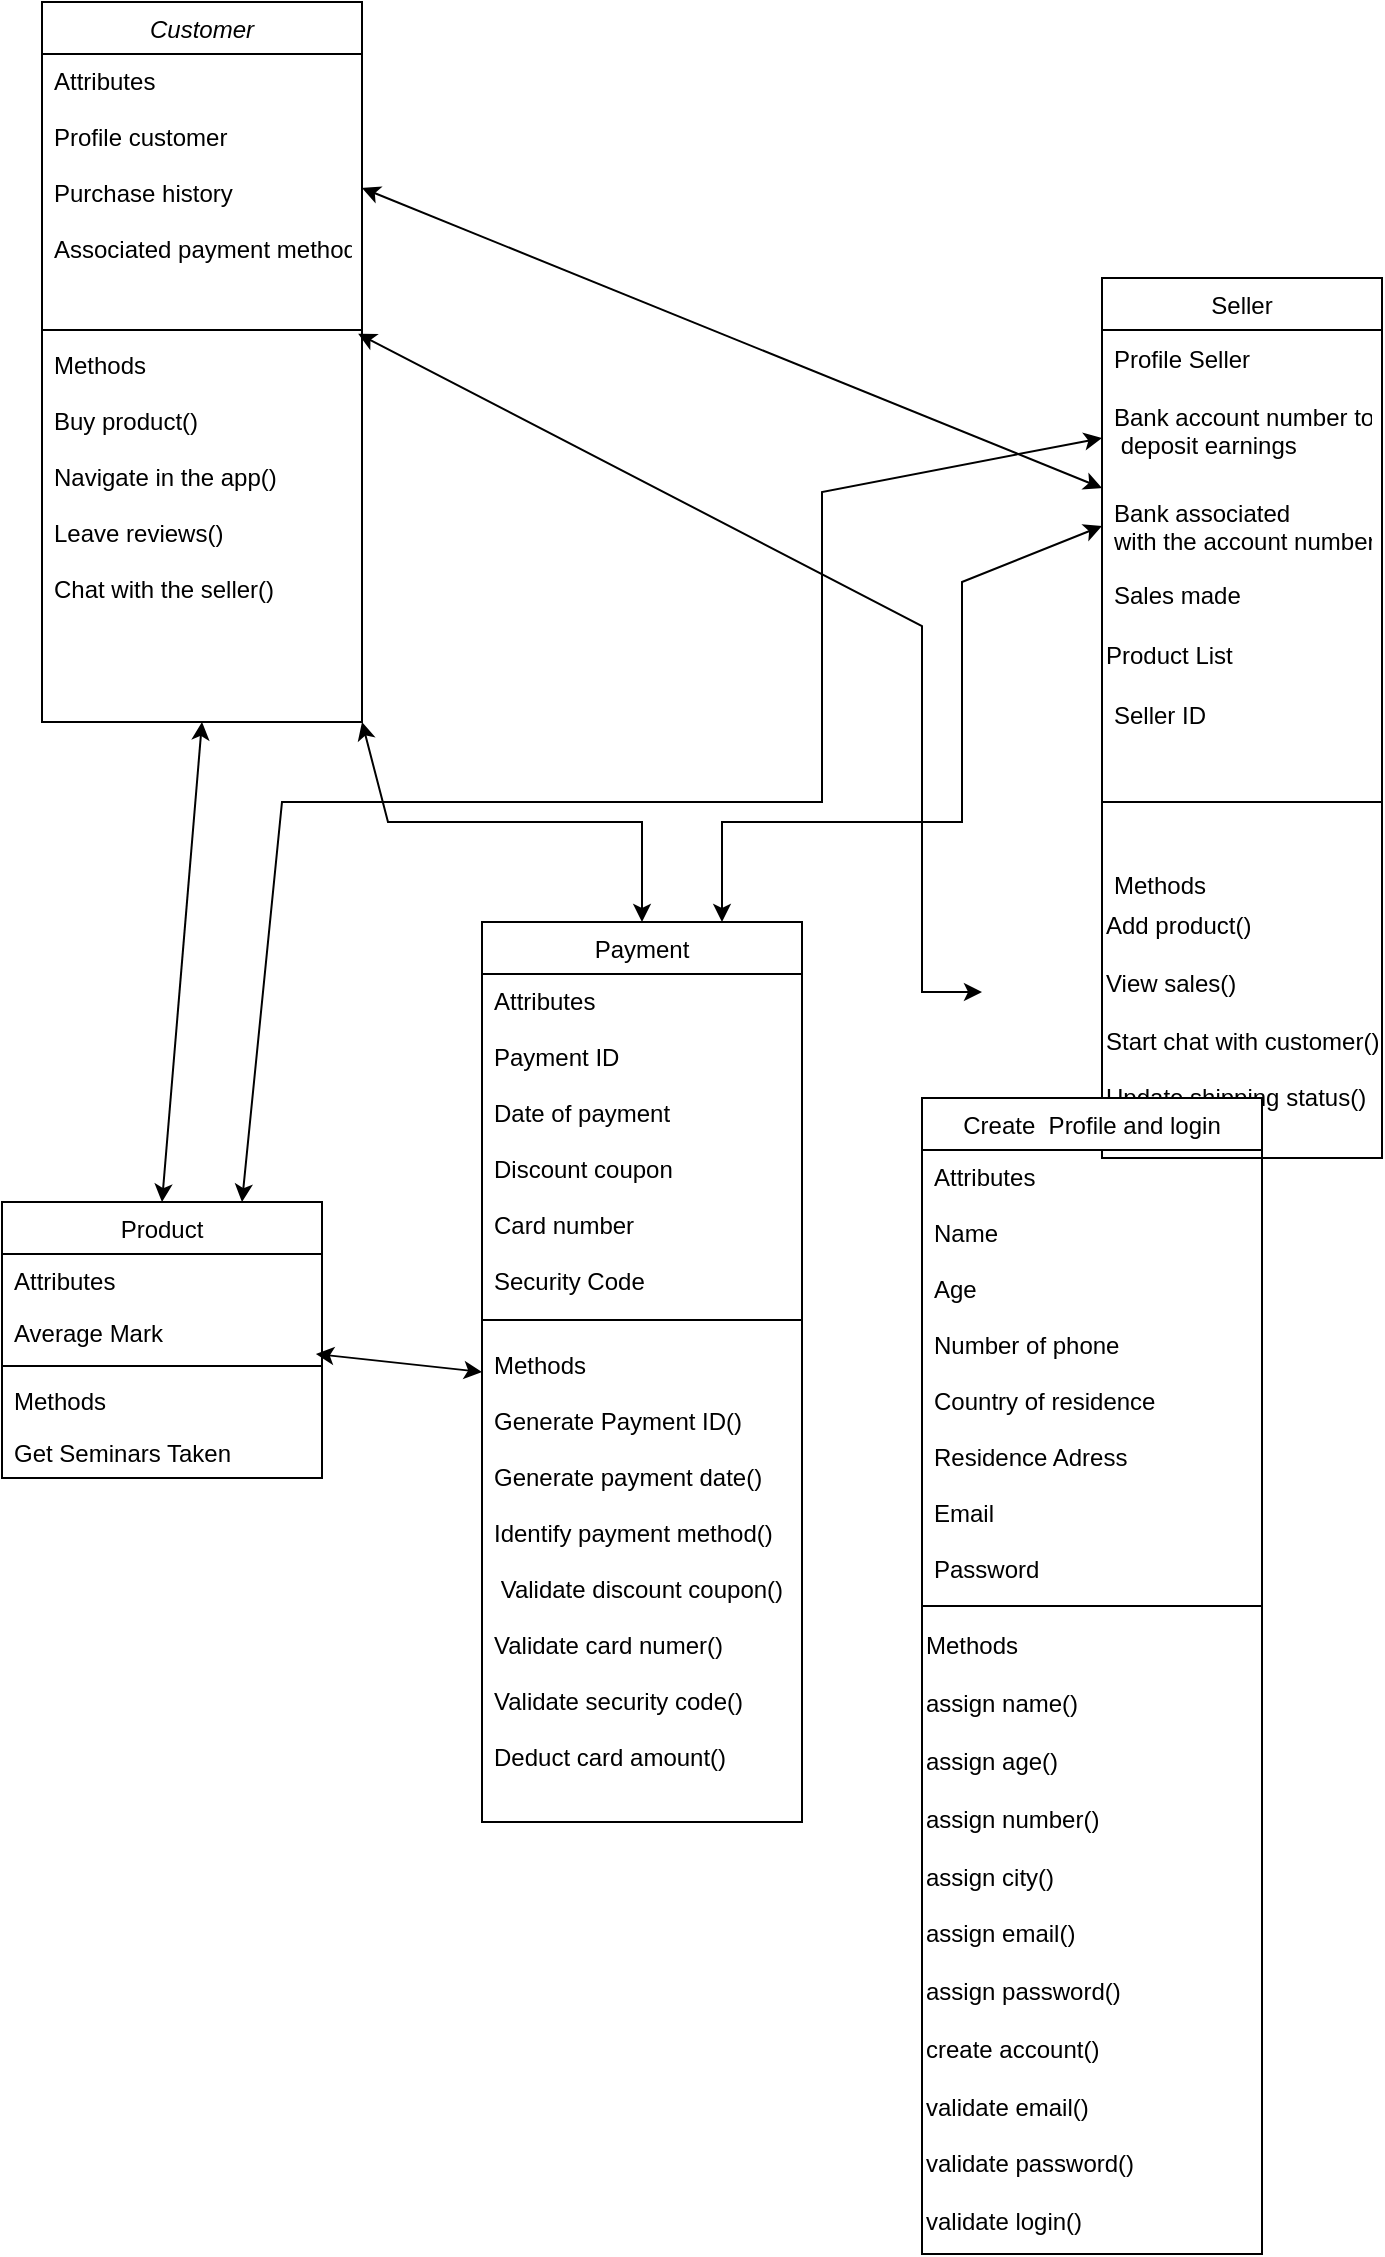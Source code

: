 <mxfile version="26.2.14">
  <diagram id="C5RBs43oDa-KdzZeNtuy" name="Page-1">
    <mxGraphModel dx="806" dy="1645" grid="1" gridSize="10" guides="1" tooltips="1" connect="1" arrows="1" fold="1" page="1" pageScale="1" pageWidth="827" pageHeight="1169" math="0" shadow="0">
      <root>
        <mxCell id="WIyWlLk6GJQsqaUBKTNV-0" />
        <mxCell id="WIyWlLk6GJQsqaUBKTNV-1" parent="WIyWlLk6GJQsqaUBKTNV-0" />
        <mxCell id="zkfFHV4jXpPFQw0GAbJ--0" value="Customer" style="swimlane;fontStyle=2;align=center;verticalAlign=top;childLayout=stackLayout;horizontal=1;startSize=26;horizontalStack=0;resizeParent=1;resizeLast=0;collapsible=1;marginBottom=0;rounded=0;shadow=0;strokeWidth=1;" parent="WIyWlLk6GJQsqaUBKTNV-1" vertex="1">
          <mxGeometry x="80" y="-130" width="160" height="360" as="geometry">
            <mxRectangle x="230" y="140" width="160" height="26" as="alternateBounds" />
          </mxGeometry>
        </mxCell>
        <mxCell id="zkfFHV4jXpPFQw0GAbJ--1" value="Attributes&#xa;&#xa;Profile customer&#xa;&#xa;Purchase history&#xa;&#xa;Associated payment method&#xa;&#xa;&#xa;&#xa;&#xa;" style="text;align=left;verticalAlign=top;spacingLeft=4;spacingRight=4;overflow=hidden;rotatable=0;points=[[0,0.5],[1,0.5]];portConstraint=eastwest;" parent="zkfFHV4jXpPFQw0GAbJ--0" vertex="1">
          <mxGeometry y="26" width="160" height="134" as="geometry" />
        </mxCell>
        <mxCell id="zkfFHV4jXpPFQw0GAbJ--4" value="" style="line;html=1;strokeWidth=1;align=left;verticalAlign=middle;spacingTop=-1;spacingLeft=3;spacingRight=3;rotatable=0;labelPosition=right;points=[];portConstraint=eastwest;" parent="zkfFHV4jXpPFQw0GAbJ--0" vertex="1">
          <mxGeometry y="160" width="160" height="8" as="geometry" />
        </mxCell>
        <mxCell id="zkfFHV4jXpPFQw0GAbJ--5" value="Methods&#xa;&#xa;Buy product()&#xa;&#xa;Navigate in the app()&#xa;&#xa;Leave reviews()&#xa;&#xa;Chat with the seller()&#xa;&#xa;" style="text;align=left;verticalAlign=top;spacingLeft=4;spacingRight=4;overflow=hidden;rotatable=0;points=[[0,0.5],[1,0.5]];portConstraint=eastwest;" parent="zkfFHV4jXpPFQw0GAbJ--0" vertex="1">
          <mxGeometry y="168" width="160" height="134" as="geometry" />
        </mxCell>
        <mxCell id="zkfFHV4jXpPFQw0GAbJ--6" value="Product" style="swimlane;fontStyle=0;align=center;verticalAlign=top;childLayout=stackLayout;horizontal=1;startSize=26;horizontalStack=0;resizeParent=1;resizeLast=0;collapsible=1;marginBottom=0;rounded=0;shadow=0;strokeWidth=1;" parent="WIyWlLk6GJQsqaUBKTNV-1" vertex="1">
          <mxGeometry x="60" y="470" width="160" height="138" as="geometry">
            <mxRectangle x="130" y="380" width="160" height="26" as="alternateBounds" />
          </mxGeometry>
        </mxCell>
        <mxCell id="zkfFHV4jXpPFQw0GAbJ--7" value="Attributes" style="text;align=left;verticalAlign=top;spacingLeft=4;spacingRight=4;overflow=hidden;rotatable=0;points=[[0,0.5],[1,0.5]];portConstraint=eastwest;" parent="zkfFHV4jXpPFQw0GAbJ--6" vertex="1">
          <mxGeometry y="26" width="160" height="26" as="geometry" />
        </mxCell>
        <mxCell id="zkfFHV4jXpPFQw0GAbJ--8" value="Average Mark" style="text;align=left;verticalAlign=top;spacingLeft=4;spacingRight=4;overflow=hidden;rotatable=0;points=[[0,0.5],[1,0.5]];portConstraint=eastwest;rounded=0;shadow=0;html=0;" parent="zkfFHV4jXpPFQw0GAbJ--6" vertex="1">
          <mxGeometry y="52" width="160" height="26" as="geometry" />
        </mxCell>
        <mxCell id="zkfFHV4jXpPFQw0GAbJ--9" value="" style="line;html=1;strokeWidth=1;align=left;verticalAlign=middle;spacingTop=-1;spacingLeft=3;spacingRight=3;rotatable=0;labelPosition=right;points=[];portConstraint=eastwest;" parent="zkfFHV4jXpPFQw0GAbJ--6" vertex="1">
          <mxGeometry y="78" width="160" height="8" as="geometry" />
        </mxCell>
        <mxCell id="zkfFHV4jXpPFQw0GAbJ--10" value="Methods" style="text;align=left;verticalAlign=top;spacingLeft=4;spacingRight=4;overflow=hidden;rotatable=0;points=[[0,0.5],[1,0.5]];portConstraint=eastwest;fontStyle=0" parent="zkfFHV4jXpPFQw0GAbJ--6" vertex="1">
          <mxGeometry y="86" width="160" height="26" as="geometry" />
        </mxCell>
        <mxCell id="zkfFHV4jXpPFQw0GAbJ--11" value="Get Seminars Taken" style="text;align=left;verticalAlign=top;spacingLeft=4;spacingRight=4;overflow=hidden;rotatable=0;points=[[0,0.5],[1,0.5]];portConstraint=eastwest;" parent="zkfFHV4jXpPFQw0GAbJ--6" vertex="1">
          <mxGeometry y="112" width="160" height="26" as="geometry" />
        </mxCell>
        <mxCell id="zkfFHV4jXpPFQw0GAbJ--13" value="Payment" style="swimlane;fontStyle=0;align=center;verticalAlign=top;childLayout=stackLayout;horizontal=1;startSize=26;horizontalStack=0;resizeParent=1;resizeLast=0;collapsible=1;marginBottom=0;rounded=0;shadow=0;strokeWidth=1;" parent="WIyWlLk6GJQsqaUBKTNV-1" vertex="1">
          <mxGeometry x="300" y="330" width="160" height="450" as="geometry">
            <mxRectangle x="340" y="380" width="170" height="26" as="alternateBounds" />
          </mxGeometry>
        </mxCell>
        <mxCell id="zkfFHV4jXpPFQw0GAbJ--14" value="Attributes&#xa;&#xa;Payment ID &#xa;&#xa;Date of payment&#xa;&#xa;Discount coupon&#xa;&#xa;Card number&#xa;&#xa;Security Code" style="text;align=left;verticalAlign=top;spacingLeft=4;spacingRight=4;overflow=hidden;rotatable=0;points=[[0,0.5],[1,0.5]];portConstraint=eastwest;" parent="zkfFHV4jXpPFQw0GAbJ--13" vertex="1">
          <mxGeometry y="26" width="160" height="164" as="geometry" />
        </mxCell>
        <mxCell id="zkfFHV4jXpPFQw0GAbJ--15" value="" style="line;html=1;strokeWidth=1;align=left;verticalAlign=middle;spacingTop=-1;spacingLeft=3;spacingRight=3;rotatable=0;labelPosition=right;points=[];portConstraint=eastwest;" parent="zkfFHV4jXpPFQw0GAbJ--13" vertex="1">
          <mxGeometry y="190" width="160" height="18" as="geometry" />
        </mxCell>
        <mxCell id="ri72hVkq9TnGS-etohJp-10" value="Methods&#xa;&#xa;Generate Payment ID() &#xa;&#xa;Generate payment date()&#xa;&#xa;Identify payment method()&#xa;&#xa; Validate discount coupon()&#xa;&#xa;Validate card numer()&#xa;&#xa;Validate security code()&#xa;&#xa;Deduct card amount()" style="text;align=left;verticalAlign=top;spacingLeft=4;spacingRight=4;overflow=hidden;rotatable=0;points=[[0,0.5],[1,0.5]];portConstraint=eastwest;" parent="zkfFHV4jXpPFQw0GAbJ--13" vertex="1">
          <mxGeometry y="208" width="160" height="242" as="geometry" />
        </mxCell>
        <mxCell id="zkfFHV4jXpPFQw0GAbJ--17" value="Seller" style="swimlane;fontStyle=0;align=center;verticalAlign=top;childLayout=stackLayout;horizontal=1;startSize=26;horizontalStack=0;resizeParent=1;resizeLast=0;collapsible=1;marginBottom=0;rounded=0;shadow=0;strokeWidth=1;" parent="WIyWlLk6GJQsqaUBKTNV-1" vertex="1">
          <mxGeometry x="610" y="8" width="140" height="440" as="geometry">
            <mxRectangle x="550" y="140" width="160" height="26" as="alternateBounds" />
          </mxGeometry>
        </mxCell>
        <mxCell id="hMOmFAutKiFjXkRdDynN-72" value="Profile Seller" style="text;strokeColor=none;fillColor=none;align=left;verticalAlign=middle;spacingLeft=4;spacingRight=4;overflow=hidden;points=[[0,0.5],[1,0.5]];portConstraint=eastwest;rotatable=0;whiteSpace=wrap;html=1;" parent="zkfFHV4jXpPFQw0GAbJ--17" vertex="1">
          <mxGeometry y="26" width="140" height="30" as="geometry" />
        </mxCell>
        <mxCell id="zkfFHV4jXpPFQw0GAbJ--20" value="Bank account number to&#xa; deposit earnings" style="text;align=left;verticalAlign=top;spacingLeft=4;spacingRight=4;overflow=hidden;rotatable=0;points=[[0,0.5],[1,0.5]];portConstraint=eastwest;rounded=0;shadow=0;html=0;" parent="zkfFHV4jXpPFQw0GAbJ--17" vertex="1">
          <mxGeometry y="56" width="140" height="48" as="geometry" />
        </mxCell>
        <mxCell id="zkfFHV4jXpPFQw0GAbJ--22" value="Bank associated &#xa;with the account number" style="text;align=left;verticalAlign=top;spacingLeft=4;spacingRight=4;overflow=hidden;rotatable=0;points=[[0,0.5],[1,0.5]];portConstraint=eastwest;rounded=0;shadow=0;html=0;" parent="zkfFHV4jXpPFQw0GAbJ--17" vertex="1">
          <mxGeometry y="104" width="140" height="40" as="geometry" />
        </mxCell>
        <mxCell id="hMOmFAutKiFjXkRdDynN-74" value="Sales made" style="text;strokeColor=none;fillColor=none;align=left;verticalAlign=middle;spacingLeft=4;spacingRight=4;overflow=hidden;points=[[0,0.5],[1,0.5]];portConstraint=eastwest;rotatable=0;whiteSpace=wrap;html=1;" parent="zkfFHV4jXpPFQw0GAbJ--17" vertex="1">
          <mxGeometry y="144" width="140" height="30" as="geometry" />
        </mxCell>
        <mxCell id="hMOmFAutKiFjXkRdDynN-76" value="Product List" style="text;html=1;align=left;verticalAlign=middle;resizable=0;points=[];autosize=1;strokeColor=none;fillColor=none;" parent="zkfFHV4jXpPFQw0GAbJ--17" vertex="1">
          <mxGeometry y="174" width="140" height="30" as="geometry" />
        </mxCell>
        <mxCell id="hMOmFAutKiFjXkRdDynN-77" value="Seller ID" style="text;strokeColor=none;fillColor=none;align=left;verticalAlign=middle;spacingLeft=4;spacingRight=4;overflow=hidden;points=[[0,0.5],[1,0.5]];portConstraint=eastwest;rotatable=0;whiteSpace=wrap;html=1;" parent="zkfFHV4jXpPFQw0GAbJ--17" vertex="1">
          <mxGeometry y="204" width="140" height="30" as="geometry" />
        </mxCell>
        <mxCell id="zkfFHV4jXpPFQw0GAbJ--23" value="" style="line;html=1;strokeWidth=1;align=left;verticalAlign=middle;spacingTop=-1;spacingLeft=3;spacingRight=3;rotatable=0;labelPosition=right;points=[];portConstraint=eastwest;" parent="zkfFHV4jXpPFQw0GAbJ--17" vertex="1">
          <mxGeometry y="234" width="140" height="56" as="geometry" />
        </mxCell>
        <mxCell id="zkfFHV4jXpPFQw0GAbJ--24" value="Methods" style="text;align=left;verticalAlign=top;spacingLeft=4;spacingRight=4;overflow=hidden;rotatable=0;points=[[0,0.5],[1,0.5]];portConstraint=eastwest;" parent="zkfFHV4jXpPFQw0GAbJ--17" vertex="1">
          <mxGeometry y="290" width="140" height="20" as="geometry" />
        </mxCell>
        <mxCell id="hMOmFAutKiFjXkRdDynN-70" value="Add product()&lt;div&gt;&lt;br&gt;View sales()&lt;/div&gt;&lt;div&gt;&lt;br&gt;Start chat with customer()&lt;/div&gt;&lt;div&gt;&lt;br&gt;&lt;/div&gt;&lt;div&gt;&lt;span style=&quot;background-color: transparent; color: light-dark(rgb(0, 0, 0), rgb(255, 255, 255));&quot;&gt;Update shipping status()&lt;/span&gt;&lt;/div&gt;" style="text;whiteSpace=wrap;html=1;" parent="zkfFHV4jXpPFQw0GAbJ--17" vertex="1">
          <mxGeometry y="310" width="140" height="110" as="geometry" />
        </mxCell>
        <mxCell id="hMOmFAutKiFjXkRdDynN-48" value="" style="endArrow=classic;startArrow=classic;html=1;rounded=0;exitX=0.5;exitY=0;exitDx=0;exitDy=0;entryX=0.5;entryY=1;entryDx=0;entryDy=0;" parent="WIyWlLk6GJQsqaUBKTNV-1" source="zkfFHV4jXpPFQw0GAbJ--6" target="zkfFHV4jXpPFQw0GAbJ--0" edge="1">
          <mxGeometry width="50" height="50" relative="1" as="geometry">
            <mxPoint x="370" y="260" as="sourcePoint" />
            <mxPoint x="140" y="320" as="targetPoint" />
          </mxGeometry>
        </mxCell>
        <mxCell id="hMOmFAutKiFjXkRdDynN-49" value="" style="endArrow=classic;startArrow=classic;html=1;rounded=0;entryX=0;entryY=0.025;entryDx=0;entryDy=0;exitX=1;exitY=0.5;exitDx=0;exitDy=0;entryPerimeter=0;" parent="WIyWlLk6GJQsqaUBKTNV-1" source="zkfFHV4jXpPFQw0GAbJ--1" target="zkfFHV4jXpPFQw0GAbJ--22" edge="1">
          <mxGeometry width="50" height="50" relative="1" as="geometry">
            <mxPoint x="340" y="180" as="sourcePoint" />
            <mxPoint x="570" y="152" as="targetPoint" />
            <Array as="points" />
          </mxGeometry>
        </mxCell>
        <mxCell id="hMOmFAutKiFjXkRdDynN-50" value="" style="endArrow=classic;startArrow=classic;html=1;rounded=0;exitX=0.988;exitY=0.729;exitDx=0;exitDy=0;exitPerimeter=0;" parent="WIyWlLk6GJQsqaUBKTNV-1" source="zkfFHV4jXpPFQw0GAbJ--4" edge="1">
          <mxGeometry width="50" height="50" relative="1" as="geometry">
            <mxPoint x="290" y="250" as="sourcePoint" />
            <mxPoint x="550" y="365" as="targetPoint" />
            <Array as="points">
              <mxPoint x="520" y="182" />
              <mxPoint x="520" y="365" />
            </Array>
          </mxGeometry>
        </mxCell>
        <mxCell id="hMOmFAutKiFjXkRdDynN-51" value="" style="endArrow=classic;startArrow=classic;html=1;rounded=0;exitX=0.5;exitY=0;exitDx=0;exitDy=0;" parent="WIyWlLk6GJQsqaUBKTNV-1" source="zkfFHV4jXpPFQw0GAbJ--13" edge="1">
          <mxGeometry width="50" height="50" relative="1" as="geometry">
            <mxPoint x="230" y="280" as="sourcePoint" />
            <mxPoint x="240" y="230" as="targetPoint" />
            <Array as="points">
              <mxPoint x="380" y="280" />
              <mxPoint x="253" y="280" />
            </Array>
          </mxGeometry>
        </mxCell>
        <mxCell id="hMOmFAutKiFjXkRdDynN-54" value="" style="endArrow=classic;startArrow=classic;html=1;rounded=0;exitX=0.75;exitY=0;exitDx=0;exitDy=0;entryX=0;entryY=0.5;entryDx=0;entryDy=0;" parent="WIyWlLk6GJQsqaUBKTNV-1" source="zkfFHV4jXpPFQw0GAbJ--13" target="zkfFHV4jXpPFQw0GAbJ--22" edge="1">
          <mxGeometry width="50" height="50" relative="1" as="geometry">
            <mxPoint x="390" y="290" as="sourcePoint" />
            <mxPoint x="440" y="240" as="targetPoint" />
            <Array as="points">
              <mxPoint x="420" y="280" />
              <mxPoint x="540" y="280" />
              <mxPoint x="540" y="160" />
            </Array>
          </mxGeometry>
        </mxCell>
        <mxCell id="hMOmFAutKiFjXkRdDynN-56" value="" style="endArrow=classic;startArrow=classic;html=1;rounded=0;exitX=0.75;exitY=0;exitDx=0;exitDy=0;entryX=0;entryY=0.5;entryDx=0;entryDy=0;" parent="WIyWlLk6GJQsqaUBKTNV-1" source="zkfFHV4jXpPFQw0GAbJ--6" target="zkfFHV4jXpPFQw0GAbJ--20" edge="1">
          <mxGeometry width="50" height="50" relative="1" as="geometry">
            <mxPoint x="220" y="300" as="sourcePoint" />
            <mxPoint x="569.68" y="137.154" as="targetPoint" />
            <Array as="points">
              <mxPoint x="200" y="270" />
              <mxPoint x="470" y="270" />
              <mxPoint x="470" y="115" />
            </Array>
          </mxGeometry>
        </mxCell>
        <mxCell id="hMOmFAutKiFjXkRdDynN-57" value="" style="endArrow=classic;startArrow=classic;html=1;rounded=0;entryX=0;entryY=0.5;entryDx=0;entryDy=0;exitX=0.981;exitY=0.923;exitDx=0;exitDy=0;exitPerimeter=0;" parent="WIyWlLk6GJQsqaUBKTNV-1" source="zkfFHV4jXpPFQw0GAbJ--8" target="zkfFHV4jXpPFQw0GAbJ--13" edge="1">
          <mxGeometry width="50" height="50" relative="1" as="geometry">
            <mxPoint x="240" y="390" as="sourcePoint" />
            <mxPoint x="300" y="400" as="targetPoint" />
          </mxGeometry>
        </mxCell>
        <mxCell id="hMOmFAutKiFjXkRdDynN-59" value="Create  Profile and login" style="swimlane;fontStyle=0;align=center;verticalAlign=top;childLayout=stackLayout;horizontal=1;startSize=26;horizontalStack=0;resizeParent=1;resizeLast=0;collapsible=1;marginBottom=0;rounded=0;shadow=0;strokeWidth=1;" parent="WIyWlLk6GJQsqaUBKTNV-1" vertex="1">
          <mxGeometry x="520" y="418" width="170" height="578" as="geometry">
            <mxRectangle x="340" y="380" width="170" height="26" as="alternateBounds" />
          </mxGeometry>
        </mxCell>
        <mxCell id="hMOmFAutKiFjXkRdDynN-60" value="Attributes&#xa;&#xa;Name&#xa;&#xa;Age&#xa;&#xa;Number of phone&#xa;&#xa;Country of residence&#xa;&#xa;Residence Adress&#xa;&#xa;Email&#xa;&#xa;Password&#xa;" style="text;align=left;verticalAlign=top;spacingLeft=4;spacingRight=4;overflow=hidden;rotatable=0;points=[[0,0.5],[1,0.5]];portConstraint=eastwest;" parent="hMOmFAutKiFjXkRdDynN-59" vertex="1">
          <mxGeometry y="26" width="170" height="224" as="geometry" />
        </mxCell>
        <mxCell id="hMOmFAutKiFjXkRdDynN-61" value="" style="line;html=1;strokeWidth=1;align=left;verticalAlign=middle;spacingTop=-1;spacingLeft=3;spacingRight=3;rotatable=0;labelPosition=right;points=[];portConstraint=eastwest;" parent="hMOmFAutKiFjXkRdDynN-59" vertex="1">
          <mxGeometry y="250" width="170" height="8" as="geometry" />
        </mxCell>
        <mxCell id="hMOmFAutKiFjXkRdDynN-62" value="Methods&lt;div&gt;&lt;br&gt;&lt;/div&gt;&lt;div&gt;&lt;div&gt;assign name()&lt;/div&gt;&lt;div&gt;&lt;br&gt;&lt;/div&gt;&lt;div&gt;assign age()&lt;/div&gt;&lt;div&gt;&lt;br&gt;&lt;/div&gt;&lt;div&gt;assign number()&lt;/div&gt;&lt;div&gt;&lt;br&gt;&lt;/div&gt;&lt;div&gt;assign city()&lt;/div&gt;&lt;div&gt;&lt;br&gt;&lt;/div&gt;&lt;div&gt;assign email()&lt;/div&gt;&lt;div&gt;&lt;br&gt;&lt;/div&gt;&lt;div&gt;assign password()&lt;/div&gt;&lt;div&gt;&lt;br&gt;&lt;/div&gt;&lt;div&gt;create account()&lt;/div&gt;&lt;div&gt;&lt;br&gt;&lt;/div&gt;&lt;div&gt;validate email()&lt;/div&gt;&lt;div&gt;&lt;br&gt;&lt;/div&gt;&lt;div&gt;validate password()&lt;/div&gt;&lt;div&gt;&lt;br&gt;&lt;/div&gt;&lt;div&gt;validate login()&lt;/div&gt;&lt;/div&gt;" style="text;html=1;align=left;verticalAlign=middle;resizable=0;points=[];autosize=1;strokeColor=none;fillColor=none;" parent="hMOmFAutKiFjXkRdDynN-59" vertex="1">
          <mxGeometry y="258" width="170" height="320" as="geometry" />
        </mxCell>
      </root>
    </mxGraphModel>
  </diagram>
</mxfile>
